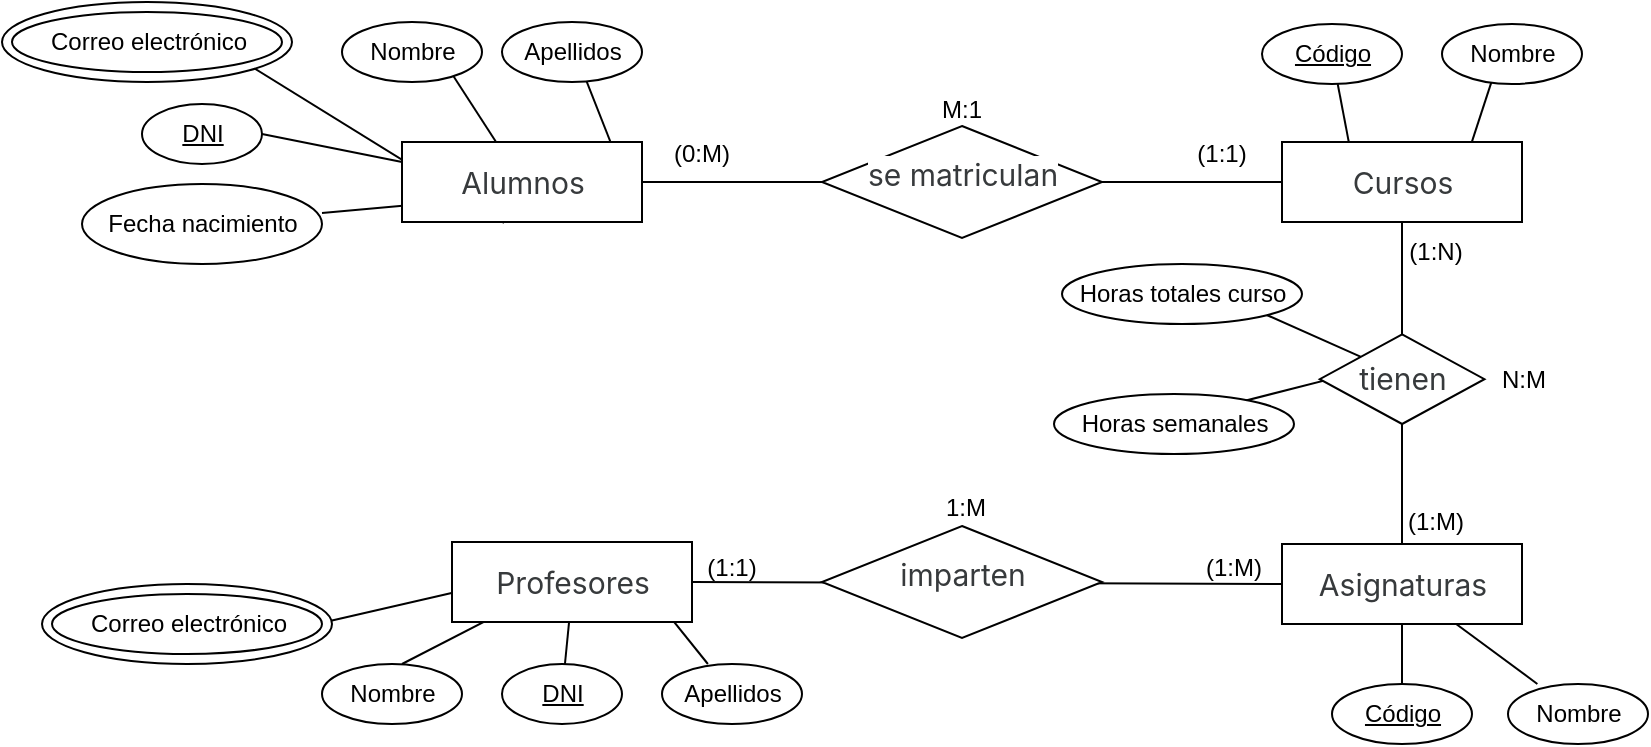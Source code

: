 <mxfile version="24.8.6">
  <diagram name="Page-1" id="WBDv5_wROoBOC59eoUjj">
    <mxGraphModel dx="1877" dy="538" grid="1" gridSize="10" guides="1" tooltips="1" connect="1" arrows="1" fold="1" page="1" pageScale="1" pageWidth="827" pageHeight="1169" math="0" shadow="0">
      <root>
        <mxCell id="0" />
        <mxCell id="1" parent="0" />
        <mxCell id="Nx9srBpKDY4uUFDvCekh-71" value="" style="endArrow=none;html=1;rounded=0;entryX=0.023;entryY=0.589;entryDx=0;entryDy=0;entryPerimeter=0;" parent="1" target="Nx9srBpKDY4uUFDvCekh-47" edge="1">
          <mxGeometry width="50" height="50" relative="1" as="geometry">
            <mxPoint x="60" y="544" as="sourcePoint" />
            <mxPoint x="140" y="510" as="targetPoint" />
          </mxGeometry>
        </mxCell>
        <mxCell id="Nx9srBpKDY4uUFDvCekh-72" value="" style="endArrow=none;html=1;rounded=0;entryX=0.137;entryY=1.033;entryDx=0;entryDy=0;entryPerimeter=0;" parent="1" target="Nx9srBpKDY4uUFDvCekh-47" edge="1">
          <mxGeometry width="50" height="50" relative="1" as="geometry">
            <mxPoint x="120" y="560" as="sourcePoint" />
            <mxPoint x="155" y="519" as="targetPoint" />
          </mxGeometry>
        </mxCell>
        <mxCell id="Nx9srBpKDY4uUFDvCekh-73" value="" style="endArrow=none;html=1;rounded=0;entryX=0.49;entryY=1.011;entryDx=0;entryDy=0;entryPerimeter=0;" parent="1" source="Nx9srBpKDY4uUFDvCekh-60" target="Nx9srBpKDY4uUFDvCekh-47" edge="1">
          <mxGeometry width="50" height="50" relative="1" as="geometry">
            <mxPoint x="80" y="564" as="sourcePoint" />
            <mxPoint x="165" y="529" as="targetPoint" />
          </mxGeometry>
        </mxCell>
        <mxCell id="Nx9srBpKDY4uUFDvCekh-74" value="" style="endArrow=none;html=1;rounded=0;entryX=0.957;entryY=0.944;entryDx=0;entryDy=0;entryPerimeter=0;" parent="1" source="Nx9srBpKDY4uUFDvCekh-57" target="Nx9srBpKDY4uUFDvCekh-47" edge="1">
          <mxGeometry width="50" height="50" relative="1" as="geometry">
            <mxPoint x="90" y="574" as="sourcePoint" />
            <mxPoint x="175" y="539" as="targetPoint" />
          </mxGeometry>
        </mxCell>
        <mxCell id="Nx9srBpKDY4uUFDvCekh-35" value="" style="endArrow=none;html=1;rounded=0;entryX=0.021;entryY=0.469;entryDx=0;entryDy=0;entryPerimeter=0;exitX=0.417;exitY=0.5;exitDx=0;exitDy=0;exitPerimeter=0;" parent="1" source="Nx9srBpKDY4uUFDvCekh-38" target="Nx9srBpKDY4uUFDvCekh-21" edge="1">
          <mxGeometry width="50" height="50" relative="1" as="geometry">
            <mxPoint x="613" y="590" as="sourcePoint" />
            <mxPoint x="637" y="542" as="targetPoint" />
          </mxGeometry>
        </mxCell>
        <mxCell id="Nx9srBpKDY4uUFDvCekh-34" value="" style="endArrow=none;html=1;rounded=0;" parent="1" source="Nx9srBpKDY4uUFDvCekh-28" target="Nx9srBpKDY4uUFDvCekh-16" edge="1">
          <mxGeometry width="50" height="50" relative="1" as="geometry">
            <mxPoint x="603" y="580" as="sourcePoint" />
            <mxPoint x="622" y="545" as="targetPoint" />
          </mxGeometry>
        </mxCell>
        <mxCell id="Nx9srBpKDY4uUFDvCekh-33" value="" style="endArrow=none;html=1;rounded=0;" parent="1" source="Nx9srBpKDY4uUFDvCekh-31" target="Nx9srBpKDY4uUFDvCekh-16" edge="1">
          <mxGeometry width="50" height="50" relative="1" as="geometry">
            <mxPoint x="320" y="420" as="sourcePoint" />
            <mxPoint x="370" y="370" as="targetPoint" />
          </mxGeometry>
        </mxCell>
        <mxCell id="0A-Gsc1vRNAE1-bes-Se-38" value="" style="endArrow=none;html=1;rounded=0;entryX=0.129;entryY=-0.056;entryDx=0;entryDy=0;entryPerimeter=0;" parent="1" source="0A-Gsc1vRNAE1-bes-Se-37" target="0A-Gsc1vRNAE1-bes-Se-31" edge="1">
          <mxGeometry width="50" height="50" relative="1" as="geometry">
            <mxPoint x="580" y="379" as="sourcePoint" />
            <mxPoint x="360" y="349" as="targetPoint" />
          </mxGeometry>
        </mxCell>
        <mxCell id="Nx9srBpKDY4uUFDvCekh-18" value="" style="endArrow=none;html=1;rounded=0;" parent="1" source="Nx9srBpKDY4uUFDvCekh-16" target="0A-Gsc1vRNAE1-bes-Se-31" edge="1">
          <mxGeometry width="50" height="50" relative="1" as="geometry">
            <mxPoint x="580" y="389" as="sourcePoint" />
            <mxPoint x="630" y="339" as="targetPoint" />
          </mxGeometry>
        </mxCell>
        <mxCell id="0A-Gsc1vRNAE1-bes-Se-39" value="" style="endArrow=none;html=1;rounded=0;exitX=0.483;exitY=0.04;exitDx=0;exitDy=0;exitPerimeter=0;entryX=0.837;entryY=0.989;entryDx=0;entryDy=0;entryPerimeter=0;" parent="1" source="0A-Gsc1vRNAE1-bes-Se-34" target="0A-Gsc1vRNAE1-bes-Se-31" edge="1">
          <mxGeometry width="50" height="50" relative="1" as="geometry">
            <mxPoint x="590" y="389" as="sourcePoint" />
            <mxPoint x="600" y="349" as="targetPoint" />
          </mxGeometry>
        </mxCell>
        <mxCell id="Nx9srBpKDY4uUFDvCekh-7" value="" style="endArrow=none;html=1;rounded=0;entryX=0;entryY=0.5;entryDx=0;entryDy=0;" parent="1" target="0A-Gsc1vRNAE1-bes-Se-30" edge="1">
          <mxGeometry width="50" height="50" relative="1" as="geometry">
            <mxPoint x="460" y="319" as="sourcePoint" />
            <mxPoint x="550" y="319.71" as="targetPoint" />
          </mxGeometry>
        </mxCell>
        <mxCell id="0A-Gsc1vRNAE1-bes-Se-27" value="" style="endArrow=none;html=1;rounded=0;" parent="1" source="0A-Gsc1vRNAE1-bes-Se-7" edge="1">
          <mxGeometry width="50" height="50" relative="1" as="geometry">
            <mxPoint x="3.76" y="381.6" as="sourcePoint" />
            <mxPoint x="130" y="330" as="targetPoint" />
          </mxGeometry>
        </mxCell>
        <mxCell id="0A-Gsc1vRNAE1-bes-Se-5" value="" style="endArrow=none;html=1;rounded=0;exitX=0.451;exitY=0.08;exitDx=0;exitDy=0;exitPerimeter=0;entryX=1;entryY=1;entryDx=0;entryDy=0;" parent="1" source="0A-Gsc1vRNAE1-bes-Se-4" target="0A-Gsc1vRNAE1-bes-Se-1" edge="1">
          <mxGeometry width="50" height="50" relative="1" as="geometry">
            <mxPoint x="250" y="440" as="sourcePoint" />
            <mxPoint x="300" y="390" as="targetPoint" />
          </mxGeometry>
        </mxCell>
        <mxCell id="0A-Gsc1vRNAE1-bes-Se-25" value="" style="endArrow=none;html=1;rounded=0;exitX=0.549;exitY=0.013;exitDx=0;exitDy=0;exitPerimeter=0;" parent="1" source="0A-Gsc1vRNAE1-bes-Se-9" target="0A-Gsc1vRNAE1-bes-Se-1" edge="1">
          <mxGeometry width="50" height="50" relative="1" as="geometry">
            <mxPoint x="170" y="380" as="sourcePoint" />
            <mxPoint x="220" y="340" as="targetPoint" />
          </mxGeometry>
        </mxCell>
        <mxCell id="0A-Gsc1vRNAE1-bes-Se-26" value="" style="endArrow=none;html=1;rounded=0;exitX=1;exitY=0.5;exitDx=0;exitDy=0;entryX=0;entryY=0.25;entryDx=0;entryDy=0;" parent="1" source="0A-Gsc1vRNAE1-bes-Se-10" target="0A-Gsc1vRNAE1-bes-Se-1" edge="1">
          <mxGeometry width="50" height="50" relative="1" as="geometry">
            <mxPoint x="80" y="340" as="sourcePoint" />
            <mxPoint x="92" y="300" as="targetPoint" />
          </mxGeometry>
        </mxCell>
        <mxCell id="0A-Gsc1vRNAE1-bes-Se-28" value="" style="endArrow=none;html=1;rounded=0;entryX=0.425;entryY=1.01;entryDx=0;entryDy=0;entryPerimeter=0;exitX=0.5;exitY=0;exitDx=0;exitDy=0;" parent="1" source="0A-Gsc1vRNAE1-bes-Se-12" target="0A-Gsc1vRNAE1-bes-Se-1" edge="1">
          <mxGeometry width="50" height="50" relative="1" as="geometry">
            <mxPoint x="30" y="390" as="sourcePoint" />
            <mxPoint x="144" y="342" as="targetPoint" />
          </mxGeometry>
        </mxCell>
        <mxCell id="0A-Gsc1vRNAE1-bes-Se-16" value="" style="group;labelBackgroundColor=default;" parent="1" vertex="1" connectable="0">
          <mxGeometry x="90" y="239" width="70" height="30" as="geometry" />
        </mxCell>
        <mxCell id="0A-Gsc1vRNAE1-bes-Se-6" value="" style="ellipse;whiteSpace=wrap;html=1;" parent="0A-Gsc1vRNAE1-bes-Se-16" vertex="1">
          <mxGeometry width="70" height="30" as="geometry" />
        </mxCell>
        <mxCell id="0A-Gsc1vRNAE1-bes-Se-9" value="Nombre" style="text;html=1;align=center;verticalAlign=middle;resizable=0;points=[];autosize=1;strokeColor=none;fillColor=none;" parent="0A-Gsc1vRNAE1-bes-Se-16" vertex="1">
          <mxGeometry width="70" height="30" as="geometry" />
        </mxCell>
        <mxCell id="0A-Gsc1vRNAE1-bes-Se-18" value="" style="group;labelBackgroundColor=default;" parent="1" vertex="1" connectable="0">
          <mxGeometry x="170" y="239" width="70" height="30" as="geometry" />
        </mxCell>
        <mxCell id="0A-Gsc1vRNAE1-bes-Se-13" value="" style="ellipse;whiteSpace=wrap;html=1;" parent="0A-Gsc1vRNAE1-bes-Se-18" vertex="1">
          <mxGeometry width="70" height="30" as="geometry" />
        </mxCell>
        <mxCell id="0A-Gsc1vRNAE1-bes-Se-4" value="Apellidos" style="text;html=1;align=center;verticalAlign=middle;resizable=0;points=[];autosize=1;strokeColor=none;fillColor=none;" parent="0A-Gsc1vRNAE1-bes-Se-18" vertex="1">
          <mxGeometry width="70" height="30" as="geometry" />
        </mxCell>
        <mxCell id="0A-Gsc1vRNAE1-bes-Se-19" value="" style="group;labelBackgroundColor=default;" parent="1" vertex="1" connectable="0">
          <mxGeometry x="-10" y="280" width="60" height="30" as="geometry" />
        </mxCell>
        <mxCell id="0A-Gsc1vRNAE1-bes-Se-10" value="" style="ellipse;whiteSpace=wrap;html=1;" parent="0A-Gsc1vRNAE1-bes-Se-19" vertex="1">
          <mxGeometry width="60" height="30" as="geometry" />
        </mxCell>
        <mxCell id="0A-Gsc1vRNAE1-bes-Se-8" value="&lt;u&gt;DNI&lt;/u&gt;" style="text;html=1;align=center;verticalAlign=middle;resizable=0;points=[];autosize=1;strokeColor=none;fillColor=none;" parent="0A-Gsc1vRNAE1-bes-Se-19" vertex="1">
          <mxGeometry x="10" width="40" height="30" as="geometry" />
        </mxCell>
        <mxCell id="0A-Gsc1vRNAE1-bes-Se-21" value="" style="group;labelBackgroundColor=default;" parent="1" vertex="1" connectable="0">
          <mxGeometry x="-40" y="320" width="120" height="40" as="geometry" />
        </mxCell>
        <mxCell id="0A-Gsc1vRNAE1-bes-Se-11" value="" style="ellipse;whiteSpace=wrap;html=1;" parent="0A-Gsc1vRNAE1-bes-Se-21" vertex="1">
          <mxGeometry width="120" height="40" as="geometry" />
        </mxCell>
        <mxCell id="0A-Gsc1vRNAE1-bes-Se-7" value="Fecha nacimiento" style="text;html=1;align=center;verticalAlign=middle;resizable=0;points=[];autosize=1;strokeColor=none;fillColor=none;" parent="0A-Gsc1vRNAE1-bes-Se-21" vertex="1">
          <mxGeometry y="5" width="120" height="30" as="geometry" />
        </mxCell>
        <mxCell id="0A-Gsc1vRNAE1-bes-Se-22" value="" style="group;labelBackgroundColor=default;" parent="1" vertex="1" connectable="0">
          <mxGeometry x="-80" y="229" width="205" height="40" as="geometry" />
        </mxCell>
        <mxCell id="0A-Gsc1vRNAE1-bes-Se-12" value="" style="ellipse;whiteSpace=wrap;html=1;" parent="0A-Gsc1vRNAE1-bes-Se-22" vertex="1">
          <mxGeometry width="145" height="40" as="geometry" />
        </mxCell>
        <mxCell id="0A-Gsc1vRNAE1-bes-Se-15" value="Correo electrónico" style="text;html=1;align=center;verticalAlign=middle;resizable=0;points=[];autosize=1;strokeColor=none;fillColor=none;" parent="0A-Gsc1vRNAE1-bes-Se-22" vertex="1">
          <mxGeometry x="12.5" y="5" width="120" height="30" as="geometry" />
        </mxCell>
        <mxCell id="Nx9srBpKDY4uUFDvCekh-9" value="" style="group;labelBackgroundColor=none;" parent="0A-Gsc1vRNAE1-bes-Se-22" vertex="1" connectable="0">
          <mxGeometry x="75" y="10" width="130" height="25" as="geometry" />
        </mxCell>
        <mxCell id="Nx9srBpKDY4uUFDvCekh-10" value="" style="ellipse;whiteSpace=wrap;html=1;labelBackgroundColor=#4C0099;fillColor=none;" parent="Nx9srBpKDY4uUFDvCekh-9" vertex="1">
          <mxGeometry x="-70" y="-5" width="135" height="30" as="geometry" />
        </mxCell>
        <mxCell id="0A-Gsc1vRNAE1-bes-Se-23" value="" style="group" parent="1" vertex="1" connectable="0">
          <mxGeometry x="120" y="299" width="120" height="40" as="geometry" />
        </mxCell>
        <object label="" id="0A-Gsc1vRNAE1-bes-Se-1">
          <mxCell style="rounded=0;whiteSpace=wrap;html=1;labelBackgroundColor=default;" parent="0A-Gsc1vRNAE1-bes-Se-23" vertex="1">
            <mxGeometry width="120" height="40" as="geometry" />
          </mxCell>
        </object>
        <mxCell id="0A-Gsc1vRNAE1-bes-Se-2" value="&lt;span style=&quot;color: rgb(55, 58, 60); font-family: -apple-system, BlinkMacSystemFont, &amp;quot;Segoe UI&amp;quot;, Roboto, &amp;quot;Helvetica Neue&amp;quot;, Arial, &amp;quot;Noto Sans&amp;quot;, &amp;quot;Liberation Sans&amp;quot;, sans-serif, &amp;quot;Apple Color Emoji&amp;quot;, &amp;quot;Segoe UI Emoji&amp;quot;, &amp;quot;Segoe UI Symbol&amp;quot;, &amp;quot;Noto Color Emoji&amp;quot;; font-size: 15px; text-align: left; text-wrap-mode: wrap; background-color: rgb(255, 255, 255);&quot;&gt;Alumnos&lt;/span&gt;" style="text;html=1;align=center;verticalAlign=middle;resizable=0;points=[];autosize=1;strokeColor=none;fillColor=none;" parent="0A-Gsc1vRNAE1-bes-Se-23" vertex="1">
          <mxGeometry x="20" y="5" width="80" height="30" as="geometry" />
        </mxCell>
        <mxCell id="0A-Gsc1vRNAE1-bes-Se-29" value="" style="group;labelBackgroundColor=default;" parent="1" vertex="1" connectable="0">
          <mxGeometry x="560" y="299" width="120" height="45" as="geometry" />
        </mxCell>
        <object label="" id="0A-Gsc1vRNAE1-bes-Se-30">
          <mxCell style="rounded=0;whiteSpace=wrap;html=1;" parent="0A-Gsc1vRNAE1-bes-Se-29" vertex="1">
            <mxGeometry width="120" height="40" as="geometry" />
          </mxCell>
        </object>
        <mxCell id="0A-Gsc1vRNAE1-bes-Se-31" value="&lt;span style=&quot;color: rgb(55, 58, 60); font-family: -apple-system, BlinkMacSystemFont, &amp;quot;Segoe UI&amp;quot;, Roboto, &amp;quot;Helvetica Neue&amp;quot;, Arial, &amp;quot;Noto Sans&amp;quot;, &amp;quot;Liberation Sans&amp;quot;, sans-serif, &amp;quot;Apple Color Emoji&amp;quot;, &amp;quot;Segoe UI Emoji&amp;quot;, &amp;quot;Segoe UI Symbol&amp;quot;, &amp;quot;Noto Color Emoji&amp;quot;; font-size: 15px; text-align: left; text-wrap-mode: wrap; background-color: rgb(255, 255, 255);&quot;&gt;Cursos&lt;/span&gt;" style="text;html=1;align=center;verticalAlign=middle;resizable=0;points=[];autosize=1;strokeColor=none;fillColor=none;" parent="0A-Gsc1vRNAE1-bes-Se-29" vertex="1">
          <mxGeometry x="25" y="5" width="70" height="30" as="geometry" />
        </mxCell>
        <mxCell id="0A-Gsc1vRNAE1-bes-Se-32" value="" style="group;labelBackgroundColor=default;" parent="1" vertex="1" connectable="0">
          <mxGeometry x="640" y="240" width="70" height="30" as="geometry" />
        </mxCell>
        <mxCell id="0A-Gsc1vRNAE1-bes-Se-33" value="" style="ellipse;whiteSpace=wrap;html=1;" parent="0A-Gsc1vRNAE1-bes-Se-32" vertex="1">
          <mxGeometry width="70" height="30" as="geometry" />
        </mxCell>
        <mxCell id="0A-Gsc1vRNAE1-bes-Se-34" value="Nombre" style="text;html=1;align=center;verticalAlign=middle;resizable=0;points=[];autosize=1;strokeColor=none;fillColor=none;" parent="0A-Gsc1vRNAE1-bes-Se-32" vertex="1">
          <mxGeometry width="70" height="30" as="geometry" />
        </mxCell>
        <mxCell id="0A-Gsc1vRNAE1-bes-Se-35" value="" style="group;labelBackgroundColor=default;" parent="1" vertex="1" connectable="0">
          <mxGeometry x="550" y="240" width="70" height="30" as="geometry" />
        </mxCell>
        <mxCell id="0A-Gsc1vRNAE1-bes-Se-36" value="" style="ellipse;whiteSpace=wrap;html=1;" parent="0A-Gsc1vRNAE1-bes-Se-35" vertex="1">
          <mxGeometry width="70" height="30" as="geometry" />
        </mxCell>
        <mxCell id="0A-Gsc1vRNAE1-bes-Se-37" value="&lt;u&gt;Código&lt;/u&gt;" style="text;html=1;align=center;verticalAlign=middle;resizable=0;points=[];autosize=1;strokeColor=none;fillColor=none;" parent="0A-Gsc1vRNAE1-bes-Se-35" vertex="1">
          <mxGeometry x="5" width="60" height="30" as="geometry" />
        </mxCell>
        <mxCell id="Nx9srBpKDY4uUFDvCekh-2" value="" style="group;labelBackgroundColor=default;" parent="1" vertex="1" connectable="0">
          <mxGeometry x="320" y="297" width="170" height="50" as="geometry" />
        </mxCell>
        <mxCell id="0A-Gsc1vRNAE1-bes-Se-40" value="" style="rhombus;whiteSpace=wrap;html=1;" parent="Nx9srBpKDY4uUFDvCekh-2" vertex="1">
          <mxGeometry x="10" y="-6" width="140" height="56" as="geometry" />
        </mxCell>
        <mxCell id="Nx9srBpKDY4uUFDvCekh-1" value="&lt;span style=&quot;color: rgb(55, 58, 60); font-family: -apple-system, BlinkMacSystemFont, &amp;quot;Segoe UI&amp;quot;, Roboto, &amp;quot;Helvetica Neue&amp;quot;, Arial, &amp;quot;Noto Sans&amp;quot;, &amp;quot;Liberation Sans&amp;quot;, sans-serif, &amp;quot;Apple Color Emoji&amp;quot;, &amp;quot;Segoe UI Emoji&amp;quot;, &amp;quot;Segoe UI Symbol&amp;quot;, &amp;quot;Noto Color Emoji&amp;quot;; font-size: 15px; text-align: left; text-wrap-mode: wrap; background-color: rgb(255, 255, 255);&quot;&gt;se matriculan&lt;/span&gt;" style="text;html=1;align=center;verticalAlign=middle;resizable=0;points=[];autosize=1;strokeColor=none;fillColor=none;" parent="Nx9srBpKDY4uUFDvCekh-2" vertex="1">
          <mxGeometry x="25" y="3.005" width="110" height="30" as="geometry" />
        </mxCell>
        <mxCell id="Nx9srBpKDY4uUFDvCekh-5" value="" style="endArrow=none;html=1;rounded=0;exitX=1;exitY=0.5;exitDx=0;exitDy=0;" parent="1" source="0A-Gsc1vRNAE1-bes-Se-1" edge="1">
          <mxGeometry width="50" height="50" relative="1" as="geometry">
            <mxPoint x="270" y="460" as="sourcePoint" />
            <mxPoint x="330" y="319" as="targetPoint" />
          </mxGeometry>
        </mxCell>
        <mxCell id="Nx9srBpKDY4uUFDvCekh-12" value="(1:1)" style="text;html=1;align=center;verticalAlign=middle;whiteSpace=wrap;rounded=0;" parent="1" vertex="1">
          <mxGeometry x="500" y="290" width="60" height="30" as="geometry" />
        </mxCell>
        <mxCell id="Nx9srBpKDY4uUFDvCekh-13" value="(0:M)" style="text;html=1;align=center;verticalAlign=middle;whiteSpace=wrap;rounded=0;" parent="1" vertex="1">
          <mxGeometry x="240" y="290" width="60" height="30" as="geometry" />
        </mxCell>
        <mxCell id="Nx9srBpKDY4uUFDvCekh-14" value="" style="group" parent="1" vertex="1" connectable="0">
          <mxGeometry x="560" y="500" width="120" height="40" as="geometry" />
        </mxCell>
        <object label="" id="Nx9srBpKDY4uUFDvCekh-15">
          <mxCell style="rounded=0;whiteSpace=wrap;html=1;labelBackgroundColor=default;" parent="Nx9srBpKDY4uUFDvCekh-14" vertex="1">
            <mxGeometry width="120" height="40" as="geometry" />
          </mxCell>
        </object>
        <mxCell id="Nx9srBpKDY4uUFDvCekh-16" value="&lt;div style=&quot;text-align: left;&quot;&gt;&lt;font face=&quot;-apple-system, BlinkMacSystemFont, Segoe UI, Roboto, Helvetica Neue, Arial, Noto Sans, Liberation Sans, sans-serif, Apple Color Emoji, Segoe UI Emoji, Segoe UI Symbol, Noto Color Emoji&quot; color=&quot;#373a3c&quot;&gt;&lt;span style=&quot;font-size: 15px; text-wrap-mode: wrap; background-color: rgb(255, 255, 255);&quot;&gt;Asignaturas&lt;/span&gt;&lt;/font&gt;&lt;/div&gt;" style="text;html=1;align=center;verticalAlign=middle;resizable=0;points=[];autosize=1;strokeColor=none;fillColor=none;" parent="Nx9srBpKDY4uUFDvCekh-14" vertex="1">
          <mxGeometry x="10" y="5" width="100" height="30" as="geometry" />
        </mxCell>
        <mxCell id="Nx9srBpKDY4uUFDvCekh-19" value="" style="group;labelBackgroundColor=default;" parent="1" vertex="1" connectable="0">
          <mxGeometry x="573" y="400" width="100" height="40" as="geometry" />
        </mxCell>
        <mxCell id="Nx9srBpKDY4uUFDvCekh-20" value="" style="rhombus;whiteSpace=wrap;html=1;" parent="Nx9srBpKDY4uUFDvCekh-19" vertex="1">
          <mxGeometry x="5.882" y="-4.8" width="82.353" height="44.8" as="geometry" />
        </mxCell>
        <mxCell id="Nx9srBpKDY4uUFDvCekh-21" value="&lt;span style=&quot;color: rgb(55, 58, 60); font-family: -apple-system, BlinkMacSystemFont, &amp;quot;Segoe UI&amp;quot;, Roboto, &amp;quot;Helvetica Neue&amp;quot;, Arial, &amp;quot;Noto Sans&amp;quot;, &amp;quot;Liberation Sans&amp;quot;, sans-serif, &amp;quot;Apple Color Emoji&amp;quot;, &amp;quot;Segoe UI Emoji&amp;quot;, &amp;quot;Segoe UI Symbol&amp;quot;, &amp;quot;Noto Color Emoji&amp;quot;; font-size: 15px; text-align: left; text-wrap-mode: wrap; background-color: rgb(255, 255, 255);&quot;&gt;tienen&lt;/span&gt;" style="text;html=1;align=center;verticalAlign=middle;resizable=0;points=[];autosize=1;strokeColor=none;fillColor=none;" parent="Nx9srBpKDY4uUFDvCekh-19" vertex="1">
          <mxGeometry x="17.062" y="1.604" width="60" height="30" as="geometry" />
        </mxCell>
        <mxCell id="Nx9srBpKDY4uUFDvCekh-25" value="(1:M)" style="text;html=1;align=center;verticalAlign=middle;whiteSpace=wrap;rounded=0;" parent="1" vertex="1">
          <mxGeometry x="607" y="474" width="60" height="30" as="geometry" />
        </mxCell>
        <mxCell id="Nx9srBpKDY4uUFDvCekh-26" value="" style="group;labelBackgroundColor=default;" parent="1" vertex="1" connectable="0">
          <mxGeometry x="673" y="570" width="70" height="30" as="geometry" />
        </mxCell>
        <mxCell id="Nx9srBpKDY4uUFDvCekh-27" value="" style="ellipse;whiteSpace=wrap;html=1;" parent="Nx9srBpKDY4uUFDvCekh-26" vertex="1">
          <mxGeometry width="70" height="30" as="geometry" />
        </mxCell>
        <mxCell id="Nx9srBpKDY4uUFDvCekh-28" value="Nombre" style="text;html=1;align=center;verticalAlign=middle;resizable=0;points=[];autosize=1;strokeColor=none;fillColor=none;" parent="Nx9srBpKDY4uUFDvCekh-26" vertex="1">
          <mxGeometry width="70" height="30" as="geometry" />
        </mxCell>
        <mxCell id="Nx9srBpKDY4uUFDvCekh-29" value="" style="group;labelBackgroundColor=default;" parent="1" vertex="1" connectable="0">
          <mxGeometry x="585" y="570" width="70" height="30" as="geometry" />
        </mxCell>
        <mxCell id="Nx9srBpKDY4uUFDvCekh-30" value="" style="ellipse;whiteSpace=wrap;html=1;" parent="Nx9srBpKDY4uUFDvCekh-29" vertex="1">
          <mxGeometry width="70" height="30" as="geometry" />
        </mxCell>
        <mxCell id="Nx9srBpKDY4uUFDvCekh-31" value="&lt;u&gt;Código&lt;/u&gt;" style="text;html=1;align=center;verticalAlign=middle;resizable=0;points=[];autosize=1;strokeColor=none;fillColor=none;" parent="Nx9srBpKDY4uUFDvCekh-29" vertex="1">
          <mxGeometry x="5" width="60" height="30" as="geometry" />
        </mxCell>
        <mxCell id="Nx9srBpKDY4uUFDvCekh-39" value="" style="group" parent="1" vertex="1" connectable="0">
          <mxGeometry x="445.999" y="425" width="120.001" height="30" as="geometry" />
        </mxCell>
        <mxCell id="Nx9srBpKDY4uUFDvCekh-37" value="" style="ellipse;whiteSpace=wrap;html=1;" parent="Nx9srBpKDY4uUFDvCekh-39" vertex="1">
          <mxGeometry x="0.001" width="120" height="30" as="geometry" />
        </mxCell>
        <mxCell id="Nx9srBpKDY4uUFDvCekh-38" value="Horas semanales" style="text;html=1;align=center;verticalAlign=middle;resizable=0;points=[];autosize=1;strokeColor=none;fillColor=none;" parent="Nx9srBpKDY4uUFDvCekh-39" vertex="1">
          <mxGeometry width="120" height="30" as="geometry" />
        </mxCell>
        <mxCell id="Nx9srBpKDY4uUFDvCekh-40" value="" style="group" parent="1" vertex="1" connectable="0">
          <mxGeometry x="449.999" y="360" width="125" height="30" as="geometry" />
        </mxCell>
        <mxCell id="Nx9srBpKDY4uUFDvCekh-44" value="" style="endArrow=none;html=1;rounded=0;exitX=0;exitY=0;exitDx=0;exitDy=0;" parent="Nx9srBpKDY4uUFDvCekh-40" source="Nx9srBpKDY4uUFDvCekh-20" edge="1">
          <mxGeometry width="50" height="50" relative="1" as="geometry">
            <mxPoint x="170.001" y="40" as="sourcePoint" />
            <mxPoint x="90.001" y="20" as="targetPoint" />
          </mxGeometry>
        </mxCell>
        <mxCell id="Nx9srBpKDY4uUFDvCekh-41" value="" style="ellipse;whiteSpace=wrap;html=1;" parent="Nx9srBpKDY4uUFDvCekh-40" vertex="1">
          <mxGeometry x="0.001" width="120" height="30" as="geometry" />
        </mxCell>
        <mxCell id="Nx9srBpKDY4uUFDvCekh-42" value="Horas totales curso" style="text;html=1;align=center;verticalAlign=middle;resizable=0;points=[];autosize=1;strokeColor=none;fillColor=none;" parent="Nx9srBpKDY4uUFDvCekh-40" vertex="1">
          <mxGeometry x="-5" width="130" height="30" as="geometry" />
        </mxCell>
        <mxCell id="Nx9srBpKDY4uUFDvCekh-45" value="" style="group" parent="1" vertex="1" connectable="0">
          <mxGeometry x="145" y="499" width="120" height="40" as="geometry" />
        </mxCell>
        <object label="" id="Nx9srBpKDY4uUFDvCekh-46">
          <mxCell style="rounded=0;whiteSpace=wrap;html=1;labelBackgroundColor=default;" parent="Nx9srBpKDY4uUFDvCekh-45" vertex="1">
            <mxGeometry width="120" height="40" as="geometry" />
          </mxCell>
        </object>
        <mxCell id="Nx9srBpKDY4uUFDvCekh-47" value="&lt;div style=&quot;text-align: left;&quot;&gt;&lt;font face=&quot;-apple-system, BlinkMacSystemFont, Segoe UI, Roboto, Helvetica Neue, Arial, Noto Sans, Liberation Sans, sans-serif, Apple Color Emoji, Segoe UI Emoji, Segoe UI Symbol, Noto Color Emoji&quot; color=&quot;#373a3c&quot;&gt;&lt;span style=&quot;font-size: 15px; text-wrap-mode: wrap; background-color: rgb(255, 255, 255);&quot;&gt;Profesores&lt;/span&gt;&lt;/font&gt;&lt;/div&gt;" style="text;html=1;align=center;verticalAlign=middle;resizable=0;points=[];autosize=1;strokeColor=none;fillColor=none;" parent="Nx9srBpKDY4uUFDvCekh-45" vertex="1">
          <mxGeometry x="10" y="5" width="100" height="30" as="geometry" />
        </mxCell>
        <mxCell id="Nx9srBpKDY4uUFDvCekh-48" value="" style="endArrow=none;html=1;rounded=0;exitX=1;exitY=0.5;exitDx=0;exitDy=0;entryX=0;entryY=0.5;entryDx=0;entryDy=0;" parent="1" source="Nx9srBpKDY4uUFDvCekh-46" target="Nx9srBpKDY4uUFDvCekh-15" edge="1">
          <mxGeometry width="50" height="50" relative="1" as="geometry">
            <mxPoint x="490" y="420" as="sourcePoint" />
            <mxPoint x="540" y="370" as="targetPoint" />
          </mxGeometry>
        </mxCell>
        <mxCell id="Nx9srBpKDY4uUFDvCekh-49" value="" style="group;labelBackgroundColor=default;" parent="1" vertex="1" connectable="0">
          <mxGeometry x="320" y="497" width="170" height="50" as="geometry" />
        </mxCell>
        <mxCell id="Nx9srBpKDY4uUFDvCekh-50" value="" style="rhombus;whiteSpace=wrap;html=1;" parent="Nx9srBpKDY4uUFDvCekh-49" vertex="1">
          <mxGeometry x="10" y="-6" width="140" height="56" as="geometry" />
        </mxCell>
        <mxCell id="Nx9srBpKDY4uUFDvCekh-51" value="&lt;span style=&quot;color: rgb(55, 58, 60); font-family: -apple-system, BlinkMacSystemFont, &amp;quot;Segoe UI&amp;quot;, Roboto, &amp;quot;Helvetica Neue&amp;quot;, Arial, &amp;quot;Noto Sans&amp;quot;, &amp;quot;Liberation Sans&amp;quot;, sans-serif, &amp;quot;Apple Color Emoji&amp;quot;, &amp;quot;Segoe UI Emoji&amp;quot;, &amp;quot;Segoe UI Symbol&amp;quot;, &amp;quot;Noto Color Emoji&amp;quot;; font-size: 15px; text-align: left; text-wrap-mode: wrap; background-color: rgb(255, 255, 255);&quot;&gt;imparten&lt;/span&gt;" style="text;html=1;align=center;verticalAlign=middle;resizable=0;points=[];autosize=1;strokeColor=none;fillColor=none;" parent="Nx9srBpKDY4uUFDvCekh-49" vertex="1">
          <mxGeometry x="40" y="3.005" width="80" height="30" as="geometry" />
        </mxCell>
        <mxCell id="Nx9srBpKDY4uUFDvCekh-55" value="" style="group;labelBackgroundColor=default;" parent="1" vertex="1" connectable="0">
          <mxGeometry x="250" y="560" width="70" height="30" as="geometry" />
        </mxCell>
        <mxCell id="Nx9srBpKDY4uUFDvCekh-56" value="" style="ellipse;whiteSpace=wrap;html=1;" parent="Nx9srBpKDY4uUFDvCekh-55" vertex="1">
          <mxGeometry width="70" height="30" as="geometry" />
        </mxCell>
        <mxCell id="Nx9srBpKDY4uUFDvCekh-57" value="Apellidos" style="text;html=1;align=center;verticalAlign=middle;resizable=0;points=[];autosize=1;strokeColor=none;fillColor=none;" parent="Nx9srBpKDY4uUFDvCekh-55" vertex="1">
          <mxGeometry width="70" height="30" as="geometry" />
        </mxCell>
        <mxCell id="Nx9srBpKDY4uUFDvCekh-58" value="" style="group;labelBackgroundColor=default;" parent="1" vertex="1" connectable="0">
          <mxGeometry x="170" y="560" width="60" height="30" as="geometry" />
        </mxCell>
        <mxCell id="Nx9srBpKDY4uUFDvCekh-59" value="" style="ellipse;whiteSpace=wrap;html=1;" parent="Nx9srBpKDY4uUFDvCekh-58" vertex="1">
          <mxGeometry width="60" height="30" as="geometry" />
        </mxCell>
        <mxCell id="Nx9srBpKDY4uUFDvCekh-60" value="&lt;u&gt;DNI&lt;/u&gt;" style="text;html=1;align=center;verticalAlign=middle;resizable=0;points=[];autosize=1;strokeColor=none;fillColor=none;" parent="Nx9srBpKDY4uUFDvCekh-58" vertex="1">
          <mxGeometry x="10" width="40" height="30" as="geometry" />
        </mxCell>
        <mxCell id="Nx9srBpKDY4uUFDvCekh-52" value="" style="group;labelBackgroundColor=default;" parent="1" vertex="1" connectable="0">
          <mxGeometry x="80" y="560" width="70" height="30" as="geometry" />
        </mxCell>
        <mxCell id="Nx9srBpKDY4uUFDvCekh-53" value="" style="ellipse;whiteSpace=wrap;html=1;" parent="Nx9srBpKDY4uUFDvCekh-52" vertex="1">
          <mxGeometry width="70" height="30" as="geometry" />
        </mxCell>
        <mxCell id="Nx9srBpKDY4uUFDvCekh-54" value="Nombre" style="text;html=1;align=center;verticalAlign=middle;resizable=0;points=[];autosize=1;strokeColor=none;fillColor=none;" parent="Nx9srBpKDY4uUFDvCekh-52" vertex="1">
          <mxGeometry width="70" height="30" as="geometry" />
        </mxCell>
        <mxCell id="Nx9srBpKDY4uUFDvCekh-66" value="" style="group;labelBackgroundColor=default;" parent="1" vertex="1" connectable="0">
          <mxGeometry x="-60" y="520" width="205" height="40" as="geometry" />
        </mxCell>
        <mxCell id="Nx9srBpKDY4uUFDvCekh-67" value="" style="ellipse;whiteSpace=wrap;html=1;" parent="Nx9srBpKDY4uUFDvCekh-66" vertex="1">
          <mxGeometry width="145" height="40" as="geometry" />
        </mxCell>
        <mxCell id="Nx9srBpKDY4uUFDvCekh-68" value="Correo electrónico" style="text;html=1;align=center;verticalAlign=middle;resizable=0;points=[];autosize=1;strokeColor=none;fillColor=none;" parent="Nx9srBpKDY4uUFDvCekh-66" vertex="1">
          <mxGeometry x="12.5" y="5" width="120" height="30" as="geometry" />
        </mxCell>
        <mxCell id="Nx9srBpKDY4uUFDvCekh-69" value="" style="group;labelBackgroundColor=none;" parent="Nx9srBpKDY4uUFDvCekh-66" vertex="1" connectable="0">
          <mxGeometry x="75" y="10" width="130" height="25" as="geometry" />
        </mxCell>
        <mxCell id="Nx9srBpKDY4uUFDvCekh-70" value="" style="ellipse;whiteSpace=wrap;html=1;labelBackgroundColor=#4C0099;fillColor=none;" parent="Nx9srBpKDY4uUFDvCekh-69" vertex="1">
          <mxGeometry x="-70" y="-5" width="135" height="30" as="geometry" />
        </mxCell>
        <mxCell id="Nx9srBpKDY4uUFDvCekh-75" value="(1:M)" style="text;html=1;align=center;verticalAlign=middle;whiteSpace=wrap;rounded=0;" parent="1" vertex="1">
          <mxGeometry x="506" y="485" width="60" height="54" as="geometry" />
        </mxCell>
        <mxCell id="Nx9srBpKDY4uUFDvCekh-76" value="(1:1)" style="text;html=1;align=center;verticalAlign=middle;whiteSpace=wrap;rounded=0;" parent="1" vertex="1">
          <mxGeometry x="265" y="497" width="40" height="30" as="geometry" />
        </mxCell>
        <mxCell id="Nx9srBpKDY4uUFDvCekh-77" value="(1:N)" style="text;html=1;align=center;verticalAlign=middle;whiteSpace=wrap;rounded=0;" parent="1" vertex="1">
          <mxGeometry x="607" y="339" width="60" height="30" as="geometry" />
        </mxCell>
        <mxCell id="Nx9srBpKDY4uUFDvCekh-78" value="N:M" style="text;html=1;align=center;verticalAlign=middle;whiteSpace=wrap;rounded=0;" parent="1" vertex="1">
          <mxGeometry x="651" y="391" width="60" height="54" as="geometry" />
        </mxCell>
        <mxCell id="Nx9srBpKDY4uUFDvCekh-80" style="edgeStyle=orthogonalEdgeStyle;rounded=0;orthogonalLoop=1;jettySize=auto;html=1;exitX=0.5;exitY=1;exitDx=0;exitDy=0;" parent="1" source="Nx9srBpKDY4uUFDvCekh-78" target="Nx9srBpKDY4uUFDvCekh-78" edge="1">
          <mxGeometry relative="1" as="geometry" />
        </mxCell>
        <mxCell id="Nx9srBpKDY4uUFDvCekh-81" value="M:1" style="text;html=1;align=center;verticalAlign=middle;whiteSpace=wrap;rounded=0;" parent="1" vertex="1">
          <mxGeometry x="370" y="256" width="60" height="54" as="geometry" />
        </mxCell>
        <mxCell id="Nx9srBpKDY4uUFDvCekh-82" value="1:M" style="text;html=1;align=center;verticalAlign=middle;whiteSpace=wrap;rounded=0;" parent="1" vertex="1">
          <mxGeometry x="372" y="455" width="60" height="54" as="geometry" />
        </mxCell>
      </root>
    </mxGraphModel>
  </diagram>
</mxfile>
